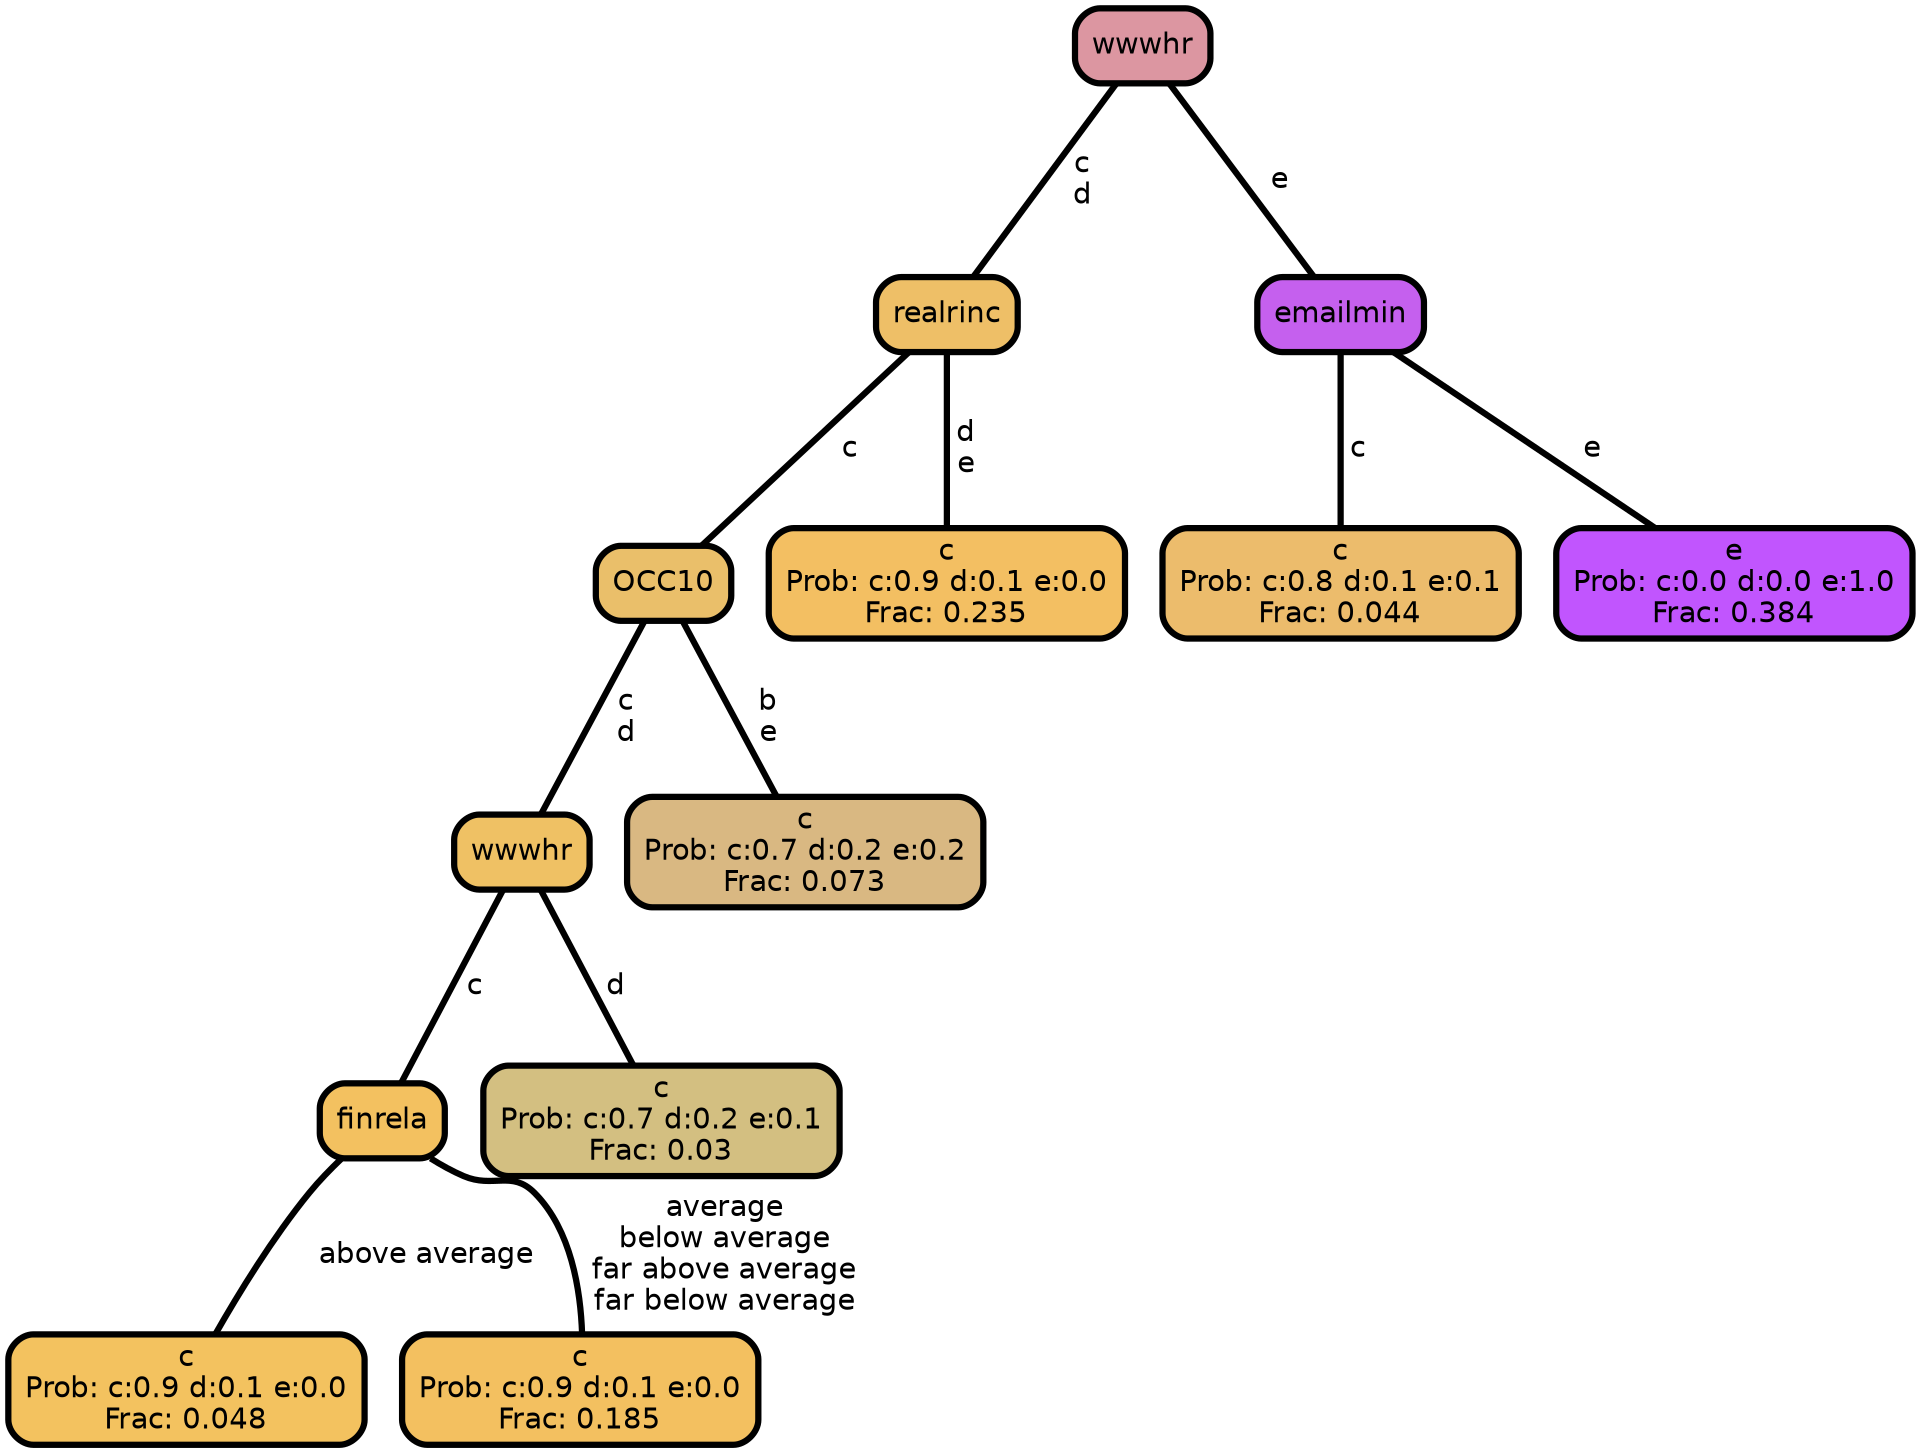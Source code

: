 graph Tree {
node [shape=box, style="filled, rounded",color="black",penwidth="3",fontcolor="black",                 fontname=helvetica] ;
graph [ranksep="0 equally", splines=straight,                 bgcolor=transparent, dpi=200] ;
edge [fontname=helvetica, color=black] ;
0 [label="c
Prob: c:0.9 d:0.1 e:0.0
Frac: 0.048", fillcolor="#f3c25f"] ;
1 [label="finrela", fillcolor="#f3c160"] ;
2 [label="c
Prob: c:0.9 d:0.1 e:0.0
Frac: 0.185", fillcolor="#f3c060"] ;
3 [label="wwwhr", fillcolor="#efc164"] ;
4 [label="c
Prob: c:0.7 d:0.2 e:0.1
Frac: 0.03", fillcolor="#d3bf81"] ;
5 [label="OCC10", fillcolor="#eabf6a"] ;
6 [label="c
Prob: c:0.7 d:0.2 e:0.2
Frac: 0.073", fillcolor="#d9b882"] ;
7 [label="realrinc", fillcolor="#eebf67"] ;
8 [label="c
Prob: c:0.9 d:0.1 e:0.0
Frac: 0.235", fillcolor="#f3bf62"] ;
9 [label="wwwhr", fillcolor="#dc96a1"] ;
10 [label="c
Prob: c:0.8 d:0.1 e:0.1
Frac: 0.044", fillcolor="#ecbc6c"] ;
11 [label="emailmin", fillcolor="#c560ee"] ;
12 [label="e
Prob: c:0.0 d:0.0 e:1.0
Frac: 0.384", fillcolor="#c155fe"] ;
1 -- 0 [label=" above average",penwidth=3] ;
1 -- 2 [label=" average\n below average\n far above average\n far below average",penwidth=3] ;
3 -- 1 [label=" c",penwidth=3] ;
3 -- 4 [label=" d",penwidth=3] ;
5 -- 3 [label=" c\n d",penwidth=3] ;
5 -- 6 [label=" b\n e",penwidth=3] ;
7 -- 5 [label=" c",penwidth=3] ;
7 -- 8 [label=" d\n e",penwidth=3] ;
9 -- 7 [label=" c\n d",penwidth=3] ;
9 -- 11 [label=" e",penwidth=3] ;
11 -- 10 [label=" c",penwidth=3] ;
11 -- 12 [label=" e",penwidth=3] ;
{rank = same;}}
